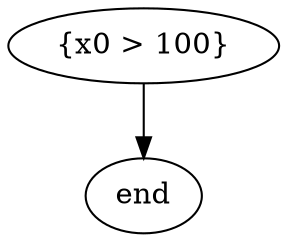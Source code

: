 digraph G {
        start [label="{x0 > 100}"][init=1][match=0];
        end [init=0][match=1];
        start->end [guard="{x0 > 1}"];
}
